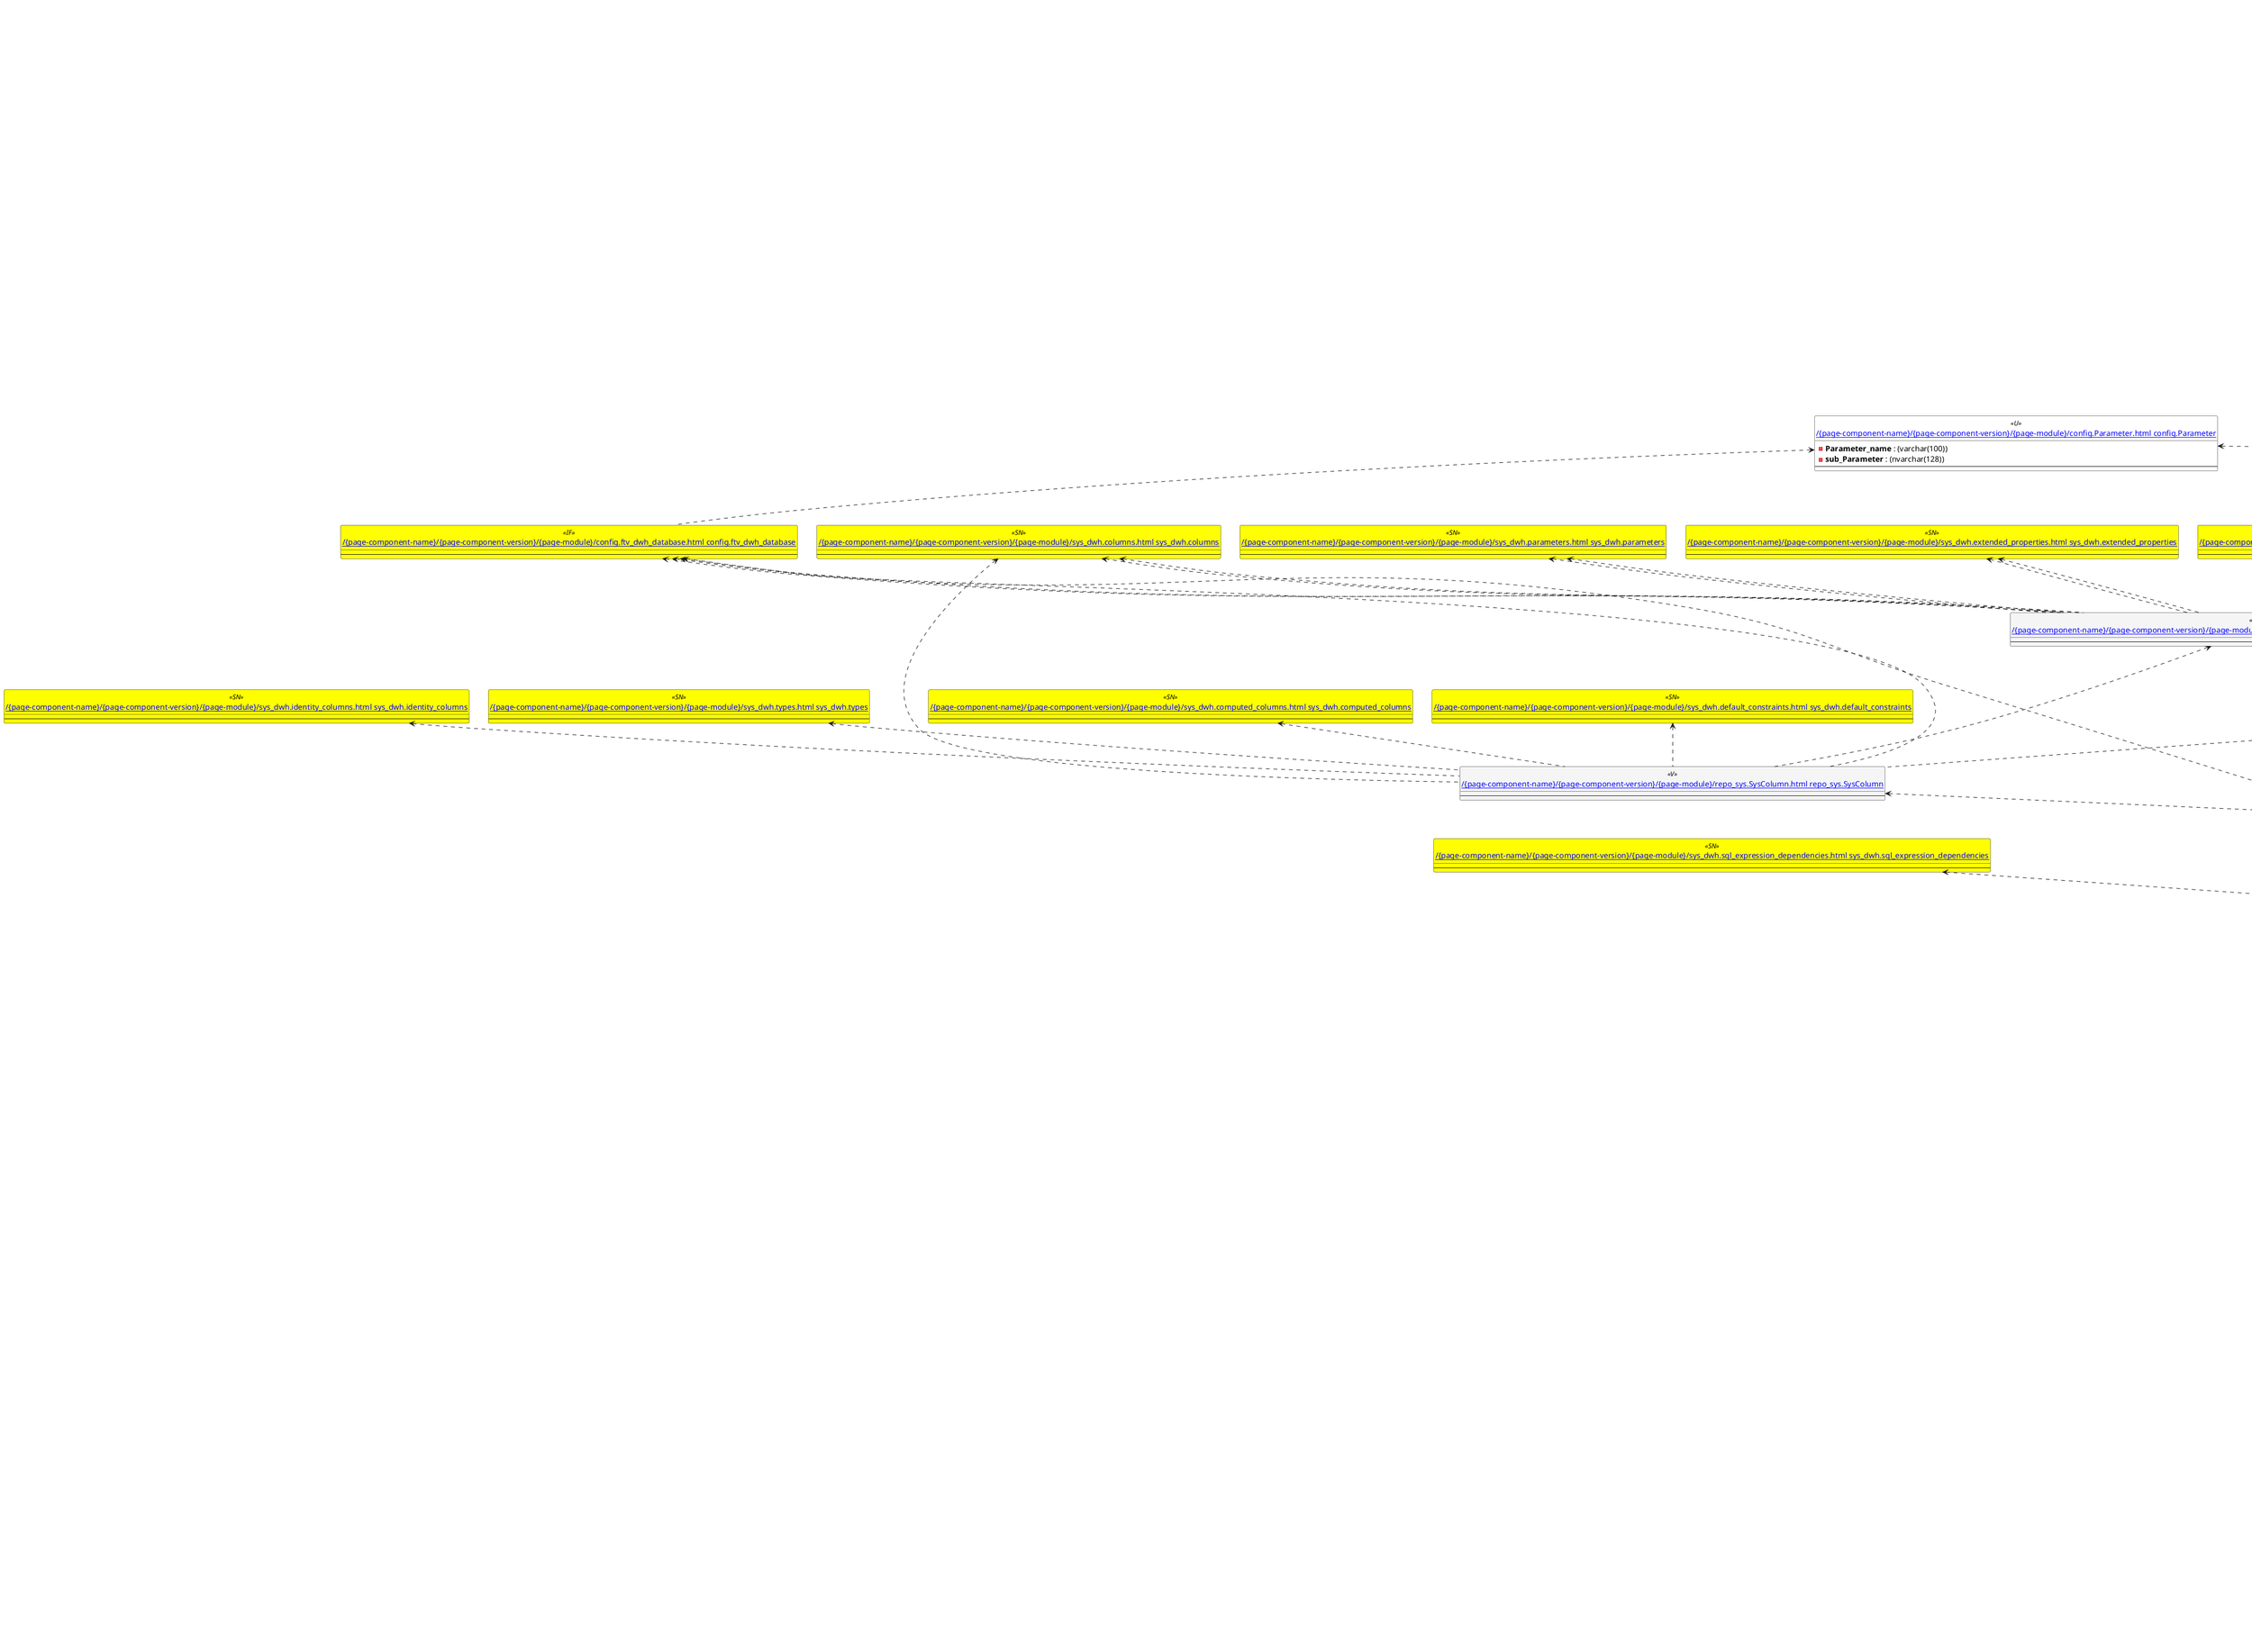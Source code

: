 @startuml
'Left to right direction
top to bottom direction
hide circle
'avoide "." issues:
set namespaceSeparator none


skinparam class {
  BackgroundColor White
  BackgroundColor<<FN>> Yellow
  BackgroundColor<<FS>> Yellow
  BackgroundColor<<FT>> LightGray
  BackgroundColor<<IF>> Yellow
  BackgroundColor<<IS>> Yellow
  BackgroundColor<<P>> Aqua
  BackgroundColor<<PC>> Aqua
  BackgroundColor<<SN>> Yellow
  BackgroundColor<<SO>> SlateBlue
  BackgroundColor<<TF>> LightGray
  BackgroundColor<<TR>> Tomato
  BackgroundColor<<U>> White
  BackgroundColor<<V>> WhiteSmoke
  BackgroundColor<<X>> Aqua
}


entity "[[{site-url}/{page-component-name}/{page-component-version}/{page-module}/config.fs_get_parameter_value.html config.fs_get_parameter_value]]" as config.fs_get_parameter_value << FN >> {
  --
}

entity "[[{site-url}/{page-component-name}/{page-component-version}/{page-module}/config.ftv_dwh_database.html config.ftv_dwh_database]]" as config.ftv_dwh_database << IF >> {
  --
}

entity "[[{site-url}/{page-component-name}/{page-component-version}/{page-module}/config.Parameter.html config.Parameter]]" as config.Parameter << U >> {
  - **Parameter_name** : (varchar(100))
  - **sub_Parameter** : (nvarchar(128))
  --
}

entity "[[{site-url}/{page-component-name}/{page-component-version}/{page-module}/configT.spt_values.html configT.spt_values]]" as configT.spt_values << U >> {
  --
}

entity "[[{site-url}/{page-component-name}/{page-component-version}/{page-module}/configT.type.html configT.type]]" as configT.type << V >> {
  **type** : (nvarchar(128))
  --
}

entity "[[{site-url}/{page-component-name}/{page-component-version}/{page-module}/docs.AntoraNavListRepoObject_by_schema_type.html docs.AntoraNavListRepoObject_by_schema_type]]" as docs.AntoraNavListRepoObject_by_schema_type << V >> {
  - **RepoObject_schema_name** : (nvarchar(128))
  **type** : (char(2))
  --
}

entity "[[{site-url}/{page-component-name}/{page-component-version}/{page-module}/docs.RepoObject_OutputFilter.html docs.RepoObject_OutputFilter]]" as docs.RepoObject_OutputFilter << V >> {
  - **RepoObject_guid** : (uniqueidentifier)
  --
}

entity "[[{site-url}/{page-component-name}/{page-component-version}/{page-module}/property.fs_get_RepoObjectProperty_nvarchar.html property.fs_get_RepoObjectProperty_nvarchar]]" as property.fs_get_RepoObjectProperty_nvarchar << FN >> {
  --
}

entity "[[{site-url}/{page-component-name}/{page-component-version}/{page-module}/property.RepoObjectProperty.html property.RepoObjectProperty]]" as property.RepoObjectProperty << U >> {
  - **RepoObjectProperty_id** : (int)
  --
}

entity "[[{site-url}/{page-component-name}/{page-component-version}/{page-module}/reference.additional_Reference.html reference.additional_Reference]]" as reference.additional_Reference << U >> {
  - **Id** : (int)
  --
}

entity "[[{site-url}/{page-component-name}/{page-component-version}/{page-module}/reference.additional_Reference_guid.html reference.additional_Reference_guid]]" as reference.additional_Reference_guid << V >> {
  --
}

entity "[[{site-url}/{page-component-name}/{page-component-version}/{page-module}/reference.RepoObject_QueryPlan.html reference.RepoObject_QueryPlan]]" as reference.RepoObject_QueryPlan << U >> {
  - **RepoObject_guid** : (uniqueidentifier)
  --
}

entity "[[{site-url}/{page-component-name}/{page-component-version}/{page-module}/reference.RepoObject_reference.html reference.RepoObject_reference]]" as reference.RepoObject_reference << V >> {
  **referenced_RepoObject_guid** : (uniqueidentifier)
  **referencing_RepoObject_guid** : (uniqueidentifier)
  --
}

entity "[[{site-url}/{page-component-name}/{page-component-version}/{page-module}/reference.RepoObject_reference_additional_internal.html reference.RepoObject_reference_additional_internal]]" as reference.RepoObject_reference_additional_internal << V >> {
  --
}

entity "[[{site-url}/{page-component-name}/{page-component-version}/{page-module}/reference.RepoObject_reference_persistence.html reference.RepoObject_reference_persistence]]" as reference.RepoObject_reference_persistence << V >> {
  **referenced_RepoObject_guid** : (uniqueidentifier)
  - **referencing_RepoObject_guid** : (uniqueidentifier)
  --
}

entity "[[{site-url}/{page-component-name}/{page-component-version}/{page-module}/reference.RepoObject_reference_persistence_target_as_source.html reference.RepoObject_reference_persistence_target_as_source]]" as reference.RepoObject_reference_persistence_target_as_source << V >> {
  --
}

entity "[[{site-url}/{page-component-name}/{page-component-version}/{page-module}/reference.RepoObject_reference_SqlExpressionDependencies.html reference.RepoObject_reference_SqlExpressionDependencies]]" as reference.RepoObject_reference_SqlExpressionDependencies << V >> {
  **referenced_RepoObject_guid** : (uniqueidentifier)
  **referencing_RepoObject_guid** : (uniqueidentifier)
  --
}

entity "[[{site-url}/{page-component-name}/{page-component-version}/{page-module}/reference.RepoObject_reference_T.html reference.RepoObject_reference_T]]" as reference.RepoObject_reference_T << U >> {
  **referenced_RepoObject_guid** : (uniqueidentifier)
  **referencing_RepoObject_guid** : (uniqueidentifier)
  --
}

entity "[[{site-url}/{page-component-name}/{page-component-version}/{page-module}/reference.RepoObject_reference_union.html reference.RepoObject_reference_union]]" as reference.RepoObject_reference_union << V >> {
  **referenced_RepoObject_guid** : (uniqueidentifier)
  **referencing_RepoObject_guid** : (uniqueidentifier)
  --
}

entity "[[{site-url}/{page-component-name}/{page-component-version}/{page-module}/reference.RepoObject_reference_virtual.html reference.RepoObject_reference_virtual]]" as reference.RepoObject_reference_virtual << V >> {
  --
}

entity "[[{site-url}/{page-component-name}/{page-component-version}/{page-module}/reference.RepoObject_ReferencingReferenced.html reference.RepoObject_ReferencingReferenced]]" as reference.RepoObject_ReferencingReferenced << V >> {
  - **Referenced_guid** : (uniqueidentifier)
  - **Referencing_guid** : (uniqueidentifier)
  --
}

entity "[[{site-url}/{page-component-name}/{page-component-version}/{page-module}/reference.RepoObjectSource_virtual.html reference.RepoObjectSource_virtual]]" as reference.RepoObjectSource_virtual << U >> {
  - **RepoObject_guid** : (uniqueidentifier)
  - **Source_RepoObject_guid** : (uniqueidentifier)
  --
}

entity "[[{site-url}/{page-component-name}/{page-component-version}/{page-module}/repo.Index_Settings.html repo.Index_Settings]]" as repo.Index_Settings << U >> {
  - **index_guid** : (uniqueidentifier)
  --
}

entity "[[{site-url}/{page-component-name}/{page-component-version}/{page-module}/repo.RepoObject.html repo.RepoObject]]" as repo.RepoObject << U >> {
  - **RepoObject_guid** : (uniqueidentifier)
  --
}

entity "[[{site-url}/{page-component-name}/{page-component-version}/{page-module}/repo.RepoObject_gross.html repo.RepoObject_gross]]" as repo.RepoObject_gross << V >> {
  - **RepoObject_guid** : (uniqueidentifier)
  --
}

entity "[[{site-url}/{page-component-name}/{page-component-version}/{page-module}/repo.RepoObject_persistence.html repo.RepoObject_persistence]]" as repo.RepoObject_persistence << U >> {
  - **target_RepoObject_guid** : (uniqueidentifier)
  --
}

entity "[[{site-url}/{page-component-name}/{page-component-version}/{page-module}/repo.RepoObject_SSAS_src.html repo.RepoObject_SSAS_src]]" as repo.RepoObject_SSAS_src << V >> {
  - **RepoObject_guid** : (uniqueidentifier)
  --
}

entity "[[{site-url}/{page-component-name}/{page-component-version}/{page-module}/repo.RepoObject_SSAS_tgt.html repo.RepoObject_SSAS_tgt]]" as repo.RepoObject_SSAS_tgt << V >> {
  - **RepoObject_guid** : (uniqueidentifier)
  --
}

entity "[[{site-url}/{page-component-name}/{page-component-version}/{page-module}/repo.RepoObjectColumn.html repo.RepoObjectColumn]]" as repo.RepoObjectColumn << U >> {
  - **RepoObjectColumn_guid** : (uniqueidentifier)
  --
}

entity "[[{site-url}/{page-component-name}/{page-component-version}/{page-module}/repo.RepoObjectColumn_SSAS_src.html repo.RepoObjectColumn_SSAS_src]]" as repo.RepoObjectColumn_SSAS_src << V >> {
  - **RepoObjectColumn_guid** : (uniqueidentifier)
  --
}

entity "[[{site-url}/{page-component-name}/{page-component-version}/{page-module}/repo.RepoObjectColumn_SSAS_tgt.html repo.RepoObjectColumn_SSAS_tgt]]" as repo.RepoObjectColumn_SSAS_tgt << V >> {
  - **RepoObjectColumn_guid** : (uniqueidentifier)
  --
}

entity "[[{site-url}/{page-component-name}/{page-component-version}/{page-module}/repo.SysColumn_RepoObjectColumn_via_name.html repo.SysColumn_RepoObjectColumn_via_name]]" as repo.SysColumn_RepoObjectColumn_via_name << V >> {
  --
}

entity "[[{site-url}/{page-component-name}/{page-component-version}/{page-module}/repo.SysObject_RepoObject_via_name.html repo.SysObject_RepoObject_via_name]]" as repo.SysObject_RepoObject_via_name << V >> {
  --
}

entity "[[{site-url}/{page-component-name}/{page-component-version}/{page-module}/repo_sys.ExtendedProperties.html repo_sys.ExtendedProperties]]" as repo_sys.ExtendedProperties << V >> {
  --
}

entity "[[{site-url}/{page-component-name}/{page-component-version}/{page-module}/repo_sys.sql_expression_dependencies.html repo_sys.sql_expression_dependencies]]" as repo_sys.sql_expression_dependencies << V >> {
  --
}

entity "[[{site-url}/{page-component-name}/{page-component-version}/{page-module}/repo_sys.SysColumn.html repo_sys.SysColumn]]" as repo_sys.SysColumn << V >> {
  --
}

entity "[[{site-url}/{page-component-name}/{page-component-version}/{page-module}/repo_sys.SysObject.html repo_sys.SysObject]]" as repo_sys.SysObject << V >> {
  --
}

entity "[[{site-url}/{page-component-name}/{page-component-version}/{page-module}/ssas.model_json.html ssas.model_json]]" as ssas.model_json << U >> {
  - **databasename** : (nvarchar(128))
  --
}

entity "[[{site-url}/{page-component-name}/{page-component-version}/{page-module}/ssas.model_json_10.html ssas.model_json_10]]" as ssas.model_json_10 << V >> {
  - **databasename** : (nvarchar(128))
  --
}

entity "[[{site-url}/{page-component-name}/{page-component-version}/{page-module}/ssas.model_json_20.html ssas.model_json_20]]" as ssas.model_json_20 << V >> {
  - **databasename** : (nvarchar(128))
  --
}

entity "[[{site-url}/{page-component-name}/{page-component-version}/{page-module}/ssas.model_json_31_tables.html ssas.model_json_31_tables]]" as ssas.model_json_31_tables << V >> {
  - **databasename** : (nvarchar(128))
  **tables_name** : (nvarchar(128))
  --
}

entity "[[{site-url}/{page-component-name}/{page-component-version}/{page-module}/ssas.model_json_31_tables_T.html ssas.model_json_31_tables_T]]" as ssas.model_json_31_tables_T << U >> {
  - **databasename** : (nvarchar(128))
  **tables_name** : (nvarchar(128))
  --
}

entity "[[{site-url}/{page-component-name}/{page-component-version}/{page-module}/ssas.model_json_311_tables_columns.html ssas.model_json_311_tables_columns]]" as ssas.model_json_311_tables_columns << V >> {
  - **databasename** : (nvarchar(128))
  - **tables_name** : (nvarchar(128))
  **tables_columns_name** : (nvarchar(128))
  --
}

entity "[[{site-url}/{page-component-name}/{page-component-version}/{page-module}/ssas.model_json_311_tables_columns_T.html ssas.model_json_311_tables_columns_T]]" as ssas.model_json_311_tables_columns_T << U >> {
  - **databasename** : (nvarchar(128))
  - **tables_name** : (nvarchar(128))
  **tables_columns_name** : (nvarchar(128))
  --
}

entity "[[{site-url}/{page-component-name}/{page-component-version}/{page-module}/ssas.model_json_316_tables_descriptions_multiline.html ssas.model_json_316_tables_descriptions_multiline]]" as ssas.model_json_316_tables_descriptions_multiline << V >> {
  - **databasename** : (nvarchar(128))
  - **tables_name** : (nvarchar(128))
  --
}

entity "[[{site-url}/{page-component-name}/{page-component-version}/{page-module}/ssas.model_json_3161_tables_descriptions_StrAgg.html ssas.model_json_3161_tables_descriptions_StrAgg]]" as ssas.model_json_3161_tables_descriptions_StrAgg << V >> {
  --
}

entity "[[{site-url}/{page-component-name}/{page-component-version}/{page-module}/sys_dwh.columns.html sys_dwh.columns]]" as sys_dwh.columns << SN >> {
  --
}

entity "[[{site-url}/{page-component-name}/{page-component-version}/{page-module}/sys_dwh.computed_columns.html sys_dwh.computed_columns]]" as sys_dwh.computed_columns << SN >> {
  --
}

entity "[[{site-url}/{page-component-name}/{page-component-version}/{page-module}/sys_dwh.default_constraints.html sys_dwh.default_constraints]]" as sys_dwh.default_constraints << SN >> {
  --
}

entity "[[{site-url}/{page-component-name}/{page-component-version}/{page-module}/sys_dwh.extended_properties.html sys_dwh.extended_properties]]" as sys_dwh.extended_properties << SN >> {
  --
}

entity "[[{site-url}/{page-component-name}/{page-component-version}/{page-module}/sys_dwh.identity_columns.html sys_dwh.identity_columns]]" as sys_dwh.identity_columns << SN >> {
  --
}

entity "[[{site-url}/{page-component-name}/{page-component-version}/{page-module}/sys_dwh.indexes.html sys_dwh.indexes]]" as sys_dwh.indexes << SN >> {
  --
}

entity "[[{site-url}/{page-component-name}/{page-component-version}/{page-module}/sys_dwh.objects.html sys_dwh.objects]]" as sys_dwh.objects << SN >> {
  --
}

entity "[[{site-url}/{page-component-name}/{page-component-version}/{page-module}/sys_dwh.parameters.html sys_dwh.parameters]]" as sys_dwh.parameters << SN >> {
  --
}

entity "[[{site-url}/{page-component-name}/{page-component-version}/{page-module}/sys_dwh.schemas.html sys_dwh.schemas]]" as sys_dwh.schemas << SN >> {
  --
}

entity "[[{site-url}/{page-component-name}/{page-component-version}/{page-module}/sys_dwh.sql_expression_dependencies.html sys_dwh.sql_expression_dependencies]]" as sys_dwh.sql_expression_dependencies << SN >> {
  --
}

entity "[[{site-url}/{page-component-name}/{page-component-version}/{page-module}/sys_dwh.sql_modules.html sys_dwh.sql_modules]]" as sys_dwh.sql_modules << SN >> {
  --
}

entity "[[{site-url}/{page-component-name}/{page-component-version}/{page-module}/sys_dwh.tables.html sys_dwh.tables]]" as sys_dwh.tables << SN >> {
  --
}

entity "[[{site-url}/{page-component-name}/{page-component-version}/{page-module}/sys_dwh.types.html sys_dwh.types]]" as sys_dwh.types << SN >> {
  --
}

config.fs_get_parameter_value <.. reference.additional_Reference_guid
config.ftv_dwh_database <.. repo_sys.sql_expression_dependencies
config.ftv_dwh_database <.. repo_sys.SysColumn
config.ftv_dwh_database <.. repo_sys.ExtendedProperties
config.ftv_dwh_database <.. repo_sys.ExtendedProperties
config.Parameter <.. config.fs_get_parameter_value
config.Parameter <.. config.ftv_dwh_database
configT.spt_values <.. configT.type
configT.type <.. repo.RepoObject_gross
docs.RepoObject_OutputFilter <.. docs.AntoraNavListRepoObject_by_schema_type
property.fs_get_RepoObjectProperty_nvarchar <.. repo.RepoObject_gross
property.RepoObjectProperty <.. property.fs_get_RepoObjectProperty_nvarchar
reference.additional_Reference <.. reference.additional_Reference_guid
reference.additional_Reference_guid <.. reference.RepoObject_reference_additional_internal
reference.RepoObject_QueryPlan <.. repo.RepoObject_gross
reference.RepoObject_reference <.. reference.RepoObject_reference_T
reference.RepoObject_reference_additional_internal <.. reference.RepoObject_reference_union
reference.RepoObject_reference_persistence <.. reference.RepoObject_reference_union
reference.RepoObject_reference_persistence_target_as_source <.. reference.RepoObject_reference_union
reference.RepoObject_reference_SqlExpressionDependencies <.. reference.RepoObject_reference_union
reference.RepoObject_reference_SqlExpressionDependencies <.. reference.RepoObject_reference_persistence_target_as_source
reference.RepoObject_reference_T <.. reference.RepoObject_ReferencingReferenced
reference.RepoObject_reference_union <.. reference.RepoObject_reference
reference.RepoObject_reference_virtual <.. reference.RepoObject_reference_union
reference.RepoObject_ReferencingReferenced <.. repo.RepoObject_gross
reference.RepoObjectSource_virtual <.. reference.RepoObject_reference_virtual
repo.Index_Settings <.. repo.RepoObject_gross
repo.RepoObject <.. reference.RepoObject_reference_virtual
repo.RepoObject <.. reference.RepoObject_reference_persistence
repo.RepoObject <.. reference.additional_Reference_guid
repo.RepoObject <.. repo.SysObject_RepoObject_via_name
repo.RepoObject <.. repo.SysColumn_RepoObjectColumn_via_name
repo.RepoObject <.. repo.RepoObject_gross
repo.RepoObject <.. repo.RepoObject_SSAS_tgt
repo.RepoObject_gross <.. reference.RepoObject_reference_persistence_target_as_source
repo.RepoObject_gross <.. docs.RepoObject_OutputFilter
repo.RepoObject_persistence <.. reference.RepoObject_reference_persistence
repo.RepoObject_persistence <.. repo.RepoObject_gross
repo.RepoObject_SSAS_src <.. repo.RepoObject_SSAS_tgt
repo.RepoObject_SSAS_tgt <.. repo.RepoObjectColumn_SSAS_tgt
repo.RepoObject_SSAS_tgt <.. repo.RepoObject
repo.RepoObjectColumn <.. repo.RepoObjectColumn_SSAS_tgt
repo.RepoObjectColumn <.. repo.SysColumn_RepoObjectColumn_via_name
repo.RepoObjectColumn <.. reference.additional_Reference_guid
repo.RepoObjectColumn_SSAS_src <.. repo.RepoObjectColumn_SSAS_tgt
repo.RepoObjectColumn_SSAS_tgt <.. repo.RepoObjectColumn
repo.RepoObjectColumn_SSAS_tgt <.. repo.RepoObject_SSAS_tgt
repo.SysColumn_RepoObjectColumn_via_name <.. repo_sys.sql_expression_dependencies
repo.SysObject_RepoObject_via_name <.. repo_sys.sql_expression_dependencies
repo_sys.ExtendedProperties <.. repo_sys.SysColumn
repo_sys.ExtendedProperties <.. repo_sys.SysObject
repo_sys.sql_expression_dependencies <.. reference.RepoObject_reference_SqlExpressionDependencies
repo_sys.SysColumn <.. repo.SysColumn_RepoObjectColumn_via_name
repo_sys.SysObject <.. repo.SysObject_RepoObject_via_name
repo_sys.SysObject <.. repo_sys.SysColumn
ssas.model_json <.. ssas.model_json_10
ssas.model_json_10 <.. ssas.model_json_20
ssas.model_json_20 <.. ssas.model_json_31_tables
ssas.model_json_31_tables <.. ssas.model_json_31_tables_T
ssas.model_json_31_tables_T <.. ssas.model_json_311_tables_columns
ssas.model_json_31_tables_T <.. repo.RepoObject_gross
ssas.model_json_31_tables_T <.. ssas.model_json_316_tables_descriptions_multiline
ssas.model_json_31_tables_T <.. repo.RepoObject_SSAS_src
ssas.model_json_311_tables_columns <.. ssas.model_json_311_tables_columns_T
ssas.model_json_311_tables_columns_T <.. repo.RepoObjectColumn_SSAS_src
ssas.model_json_316_tables_descriptions_multiline <.. ssas.model_json_3161_tables_descriptions_StrAgg
ssas.model_json_3161_tables_descriptions_StrAgg <.. repo.RepoObject_gross
sys_dwh.columns <.. repo_sys.SysColumn
sys_dwh.columns <.. repo_sys.ExtendedProperties
sys_dwh.columns <.. repo_sys.ExtendedProperties
sys_dwh.computed_columns <.. repo_sys.SysColumn
sys_dwh.default_constraints <.. repo_sys.SysColumn
sys_dwh.extended_properties <.. repo_sys.ExtendedProperties
sys_dwh.extended_properties <.. repo_sys.ExtendedProperties
sys_dwh.identity_columns <.. repo_sys.SysColumn
sys_dwh.indexes <.. repo_sys.ExtendedProperties
sys_dwh.indexes <.. repo_sys.ExtendedProperties
sys_dwh.objects <.. repo_sys.ExtendedProperties
sys_dwh.objects <.. repo_sys.ExtendedProperties
sys_dwh.objects <.. repo_sys.SysObject
sys_dwh.parameters <.. repo_sys.ExtendedProperties
sys_dwh.parameters <.. repo_sys.ExtendedProperties
sys_dwh.schemas <.. repo_sys.ExtendedProperties
sys_dwh.schemas <.. repo_sys.ExtendedProperties
sys_dwh.schemas <.. repo_sys.SysObject
sys_dwh.sql_expression_dependencies <.. repo_sys.sql_expression_dependencies
sys_dwh.sql_modules <.. repo_sys.SysObject
sys_dwh.tables <.. repo_sys.SysObject
sys_dwh.types <.. repo_sys.SysColumn
footer
to view a reduced diagram in original size and to be able to click on the links:
open the diagram in a new tab via the Context menu.
end footer

@enduml

